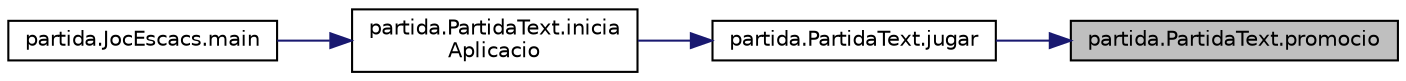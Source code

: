 digraph "partida.PartidaText.promocio"
{
 // LATEX_PDF_SIZE
  edge [fontname="Helvetica",fontsize="10",labelfontname="Helvetica",labelfontsize="10"];
  node [fontname="Helvetica",fontsize="10",shape=record];
  rankdir="RL";
  Node1 [label="partida.PartidaText.promocio",height=0.2,width=0.4,color="black", fillcolor="grey75", style="filled", fontcolor="black",tooltip="Gestiona una promocio."];
  Node1 -> Node2 [dir="back",color="midnightblue",fontsize="10",style="solid"];
  Node2 [label="partida.PartidaText.jugar",height=0.2,width=0.4,color="black", fillcolor="white", style="filled",URL="$classpartida_1_1_partida_text.html#a879caed244bc5c974313cd31faa75c6d",tooltip="Gestiona la partida."];
  Node2 -> Node3 [dir="back",color="midnightblue",fontsize="10",style="solid"];
  Node3 [label="partida.PartidaText.inicia\lAplicacio",height=0.2,width=0.4,color="black", fillcolor="white", style="filled",URL="$classpartida_1_1_partida_text.html#a02c8b096e88ca947f3956566b3fd4145",tooltip="Inicia el joc."];
  Node3 -> Node4 [dir="back",color="midnightblue",fontsize="10",style="solid"];
  Node4 [label="partida.JocEscacs.main",height=0.2,width=0.4,color="black", fillcolor="white", style="filled",URL="$classpartida_1_1_joc_escacs.html#a61412703510b43d5067b1aa19d45a85f",tooltip=" "];
}
